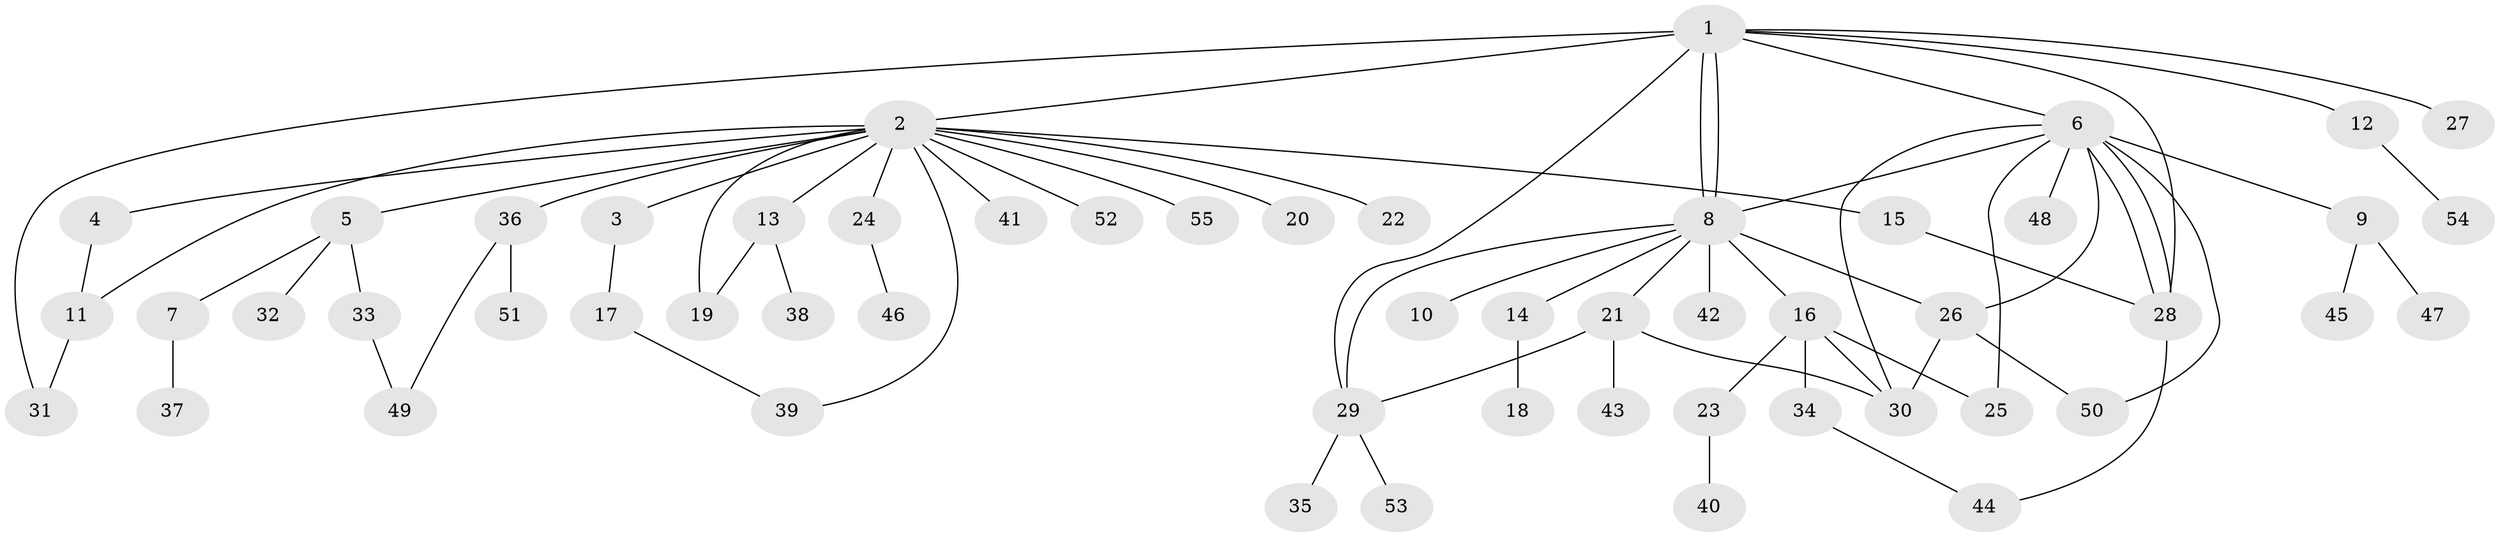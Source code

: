// coarse degree distribution, {1: 0.6296296296296297, 2: 0.25925925925925924, 7: 0.037037037037037035, 11: 0.037037037037037035, 9: 0.037037037037037035}
// Generated by graph-tools (version 1.1) at 2025/50/03/04/25 21:50:15]
// undirected, 55 vertices, 73 edges
graph export_dot {
graph [start="1"]
  node [color=gray90,style=filled];
  1;
  2;
  3;
  4;
  5;
  6;
  7;
  8;
  9;
  10;
  11;
  12;
  13;
  14;
  15;
  16;
  17;
  18;
  19;
  20;
  21;
  22;
  23;
  24;
  25;
  26;
  27;
  28;
  29;
  30;
  31;
  32;
  33;
  34;
  35;
  36;
  37;
  38;
  39;
  40;
  41;
  42;
  43;
  44;
  45;
  46;
  47;
  48;
  49;
  50;
  51;
  52;
  53;
  54;
  55;
  1 -- 2;
  1 -- 6;
  1 -- 8;
  1 -- 8;
  1 -- 12;
  1 -- 27;
  1 -- 28;
  1 -- 29;
  1 -- 31;
  2 -- 3;
  2 -- 4;
  2 -- 5;
  2 -- 11;
  2 -- 13;
  2 -- 15;
  2 -- 19;
  2 -- 20;
  2 -- 22;
  2 -- 24;
  2 -- 36;
  2 -- 39;
  2 -- 41;
  2 -- 52;
  2 -- 55;
  3 -- 17;
  4 -- 11;
  5 -- 7;
  5 -- 32;
  5 -- 33;
  6 -- 8;
  6 -- 9;
  6 -- 25;
  6 -- 26;
  6 -- 28;
  6 -- 28;
  6 -- 30;
  6 -- 48;
  6 -- 50;
  7 -- 37;
  8 -- 10;
  8 -- 14;
  8 -- 16;
  8 -- 21;
  8 -- 26;
  8 -- 29;
  8 -- 42;
  9 -- 45;
  9 -- 47;
  11 -- 31;
  12 -- 54;
  13 -- 19;
  13 -- 38;
  14 -- 18;
  15 -- 28;
  16 -- 23;
  16 -- 25;
  16 -- 30;
  16 -- 34;
  17 -- 39;
  21 -- 29;
  21 -- 30;
  21 -- 43;
  23 -- 40;
  24 -- 46;
  26 -- 30;
  26 -- 50;
  28 -- 44;
  29 -- 35;
  29 -- 53;
  33 -- 49;
  34 -- 44;
  36 -- 49;
  36 -- 51;
}
